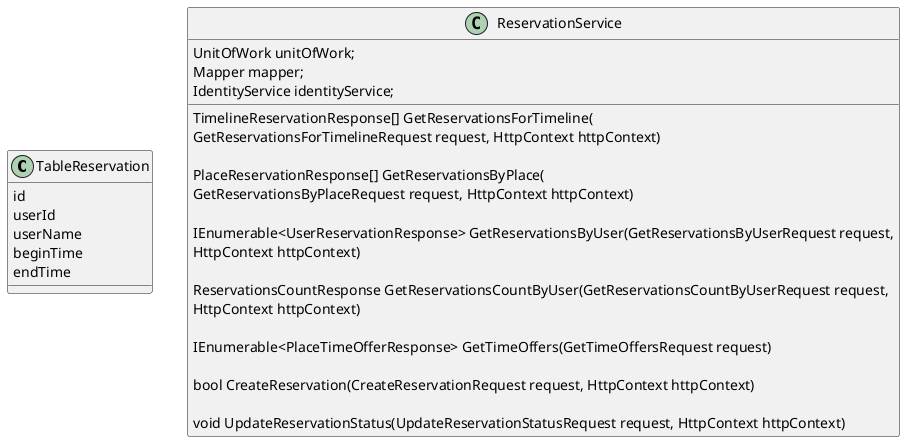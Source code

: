 @startuml Reservation

class TableReservation
{
    id
    userId
    userName
    beginTime
    endTime
}

class ReservationService
{
    UnitOfWork unitOfWork;
    Mapper mapper;
    IdentityService identityService;

    TimelineReservationResponse[] GetReservationsForTimeline(
        GetReservationsForTimelineRequest request, HttpContext httpContext)

    PlaceReservationResponse[] GetReservationsByPlace(
        GetReservationsByPlaceRequest request, HttpContext httpContext)

    IEnumerable<UserReservationResponse> GetReservationsByUser(GetReservationsByUserRequest request,
        HttpContext httpContext)

    ReservationsCountResponse GetReservationsCountByUser(GetReservationsCountByUserRequest request,
        HttpContext httpContext)

    IEnumerable<PlaceTimeOfferResponse> GetTimeOffers(GetTimeOffersRequest request)

    bool CreateReservation(CreateReservationRequest request, HttpContext httpContext)

    void UpdateReservationStatus(UpdateReservationStatusRequest request, HttpContext httpContext)
}

@enduml